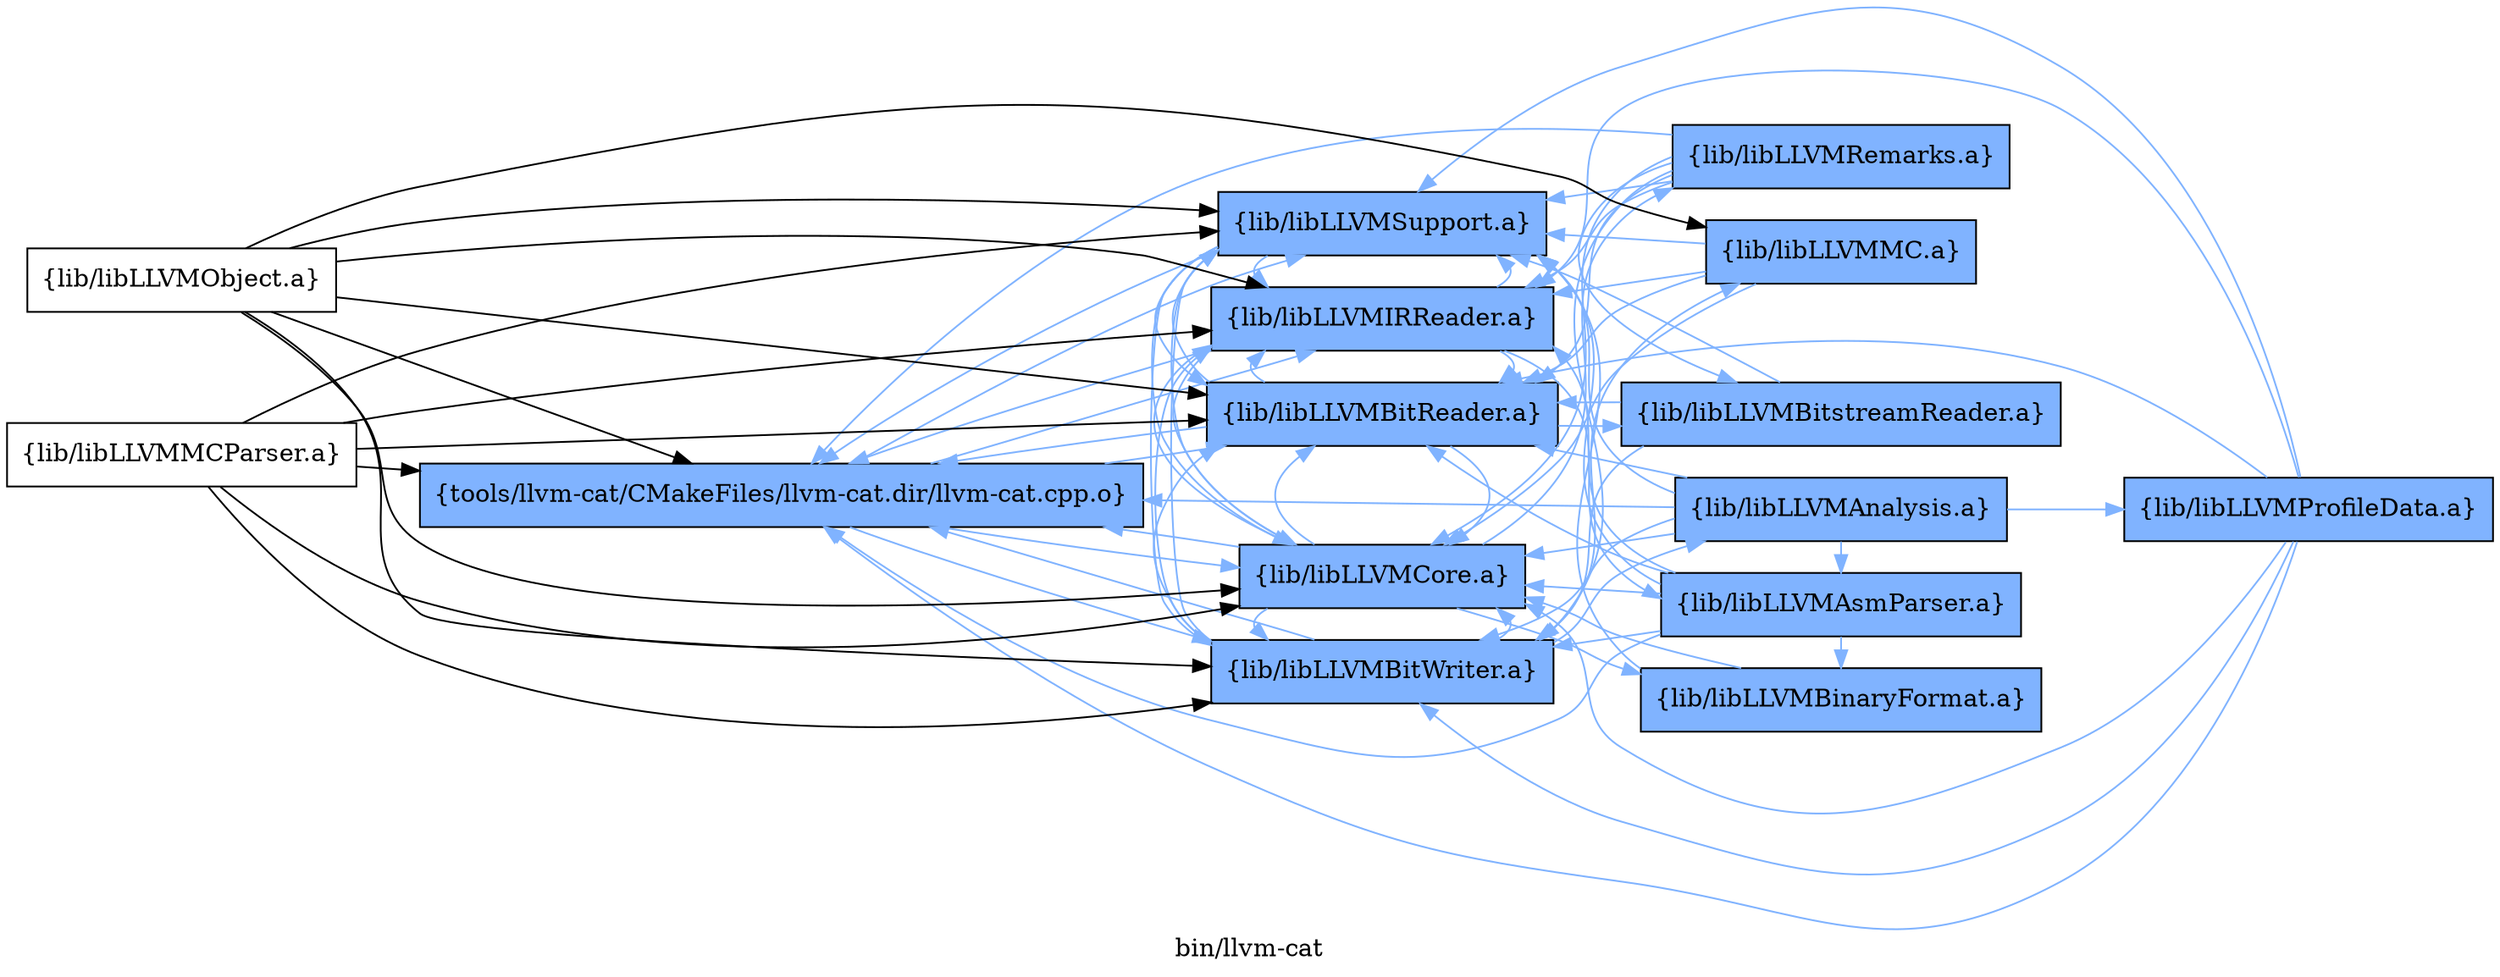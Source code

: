 digraph "bin/llvm-cat" {
	label="bin/llvm-cat";
	rankdir=LR;
	{ rank=same; Node0x55b92658b488;  }
	{ rank=same; Node0x55b926587568; Node0x55b926587068; Node0x55b92658bb68; Node0x55b92658b668; Node0x55b92658b168;  }
	{ rank=same; Node0x55b92658ac68; Node0x55b926585268; Node0x55b92658a768; Node0x55b926585c68; Node0x55b9265827e8; Node0x55b926584d68;  }

	Node0x55b92658b488 [shape=record,shape=box,group=1,style=filled,fillcolor="0.600000 0.5 1",label="{tools/llvm-cat/CMakeFiles/llvm-cat.dir/llvm-cat.cpp.o}"];
	Node0x55b92658b488 -> Node0x55b926587568[color="0.600000 0.5 1"];
	Node0x55b92658b488 -> Node0x55b926587068[color="0.600000 0.5 1"];
	Node0x55b92658b488 -> Node0x55b92658bb68[color="0.600000 0.5 1"];
	Node0x55b92658b488 -> Node0x55b92658b668[color="0.600000 0.5 1"];
	Node0x55b92658b488 -> Node0x55b92658b168[color="0.600000 0.5 1"];
	Node0x55b926587568 [shape=record,shape=box,group=1,style=filled,fillcolor="0.600000 0.5 1",label="{lib/libLLVMIRReader.a}"];
	Node0x55b926587568 -> Node0x55b92658b488[color="0.600000 0.5 1"];
	Node0x55b926587568 -> Node0x55b926587068[color="0.600000 0.5 1"];
	Node0x55b926587568 -> Node0x55b92658b668[color="0.600000 0.5 1"];
	Node0x55b926587568 -> Node0x55b92658b168[color="0.600000 0.5 1"];
	Node0x55b926587568 -> Node0x55b92658ac68[color="0.600000 0.5 1"];
	Node0x55b926587068 [shape=record,shape=box,group=1,style=filled,fillcolor="0.600000 0.5 1",label="{lib/libLLVMBitReader.a}"];
	Node0x55b926587068 -> Node0x55b92658b488[color="0.600000 0.5 1"];
	Node0x55b926587068 -> Node0x55b926587568[color="0.600000 0.5 1"];
	Node0x55b926587068 -> Node0x55b92658b668[color="0.600000 0.5 1"];
	Node0x55b926587068 -> Node0x55b92658b168[color="0.600000 0.5 1"];
	Node0x55b926587068 -> Node0x55b926585268[color="0.600000 0.5 1"];
	Node0x55b92658bb68 [shape=record,shape=box,group=1,style=filled,fillcolor="0.600000 0.5 1",label="{lib/libLLVMBitWriter.a}"];
	Node0x55b92658bb68 -> Node0x55b92658b488[color="0.600000 0.5 1"];
	Node0x55b92658bb68 -> Node0x55b926587568[color="0.600000 0.5 1"];
	Node0x55b92658bb68 -> Node0x55b926587068[color="0.600000 0.5 1"];
	Node0x55b92658bb68 -> Node0x55b92658b668[color="0.600000 0.5 1"];
	Node0x55b92658bb68 -> Node0x55b92658b168[color="0.600000 0.5 1"];
	Node0x55b92658bb68 -> Node0x55b92658a768[color="0.600000 0.5 1"];
	Node0x55b92658bb68 -> Node0x55b926585c68[color="0.600000 0.5 1"];
	Node0x55b92658b668 [shape=record,shape=box,group=1,style=filled,fillcolor="0.600000 0.5 1",label="{lib/libLLVMCore.a}"];
	Node0x55b92658b668 -> Node0x55b92658b488[color="0.600000 0.5 1"];
	Node0x55b92658b668 -> Node0x55b926587068[color="0.600000 0.5 1"];
	Node0x55b92658b668 -> Node0x55b92658bb68[color="0.600000 0.5 1"];
	Node0x55b92658b668 -> Node0x55b92658b168[color="0.600000 0.5 1"];
	Node0x55b92658b668 -> Node0x55b9265827e8[color="0.600000 0.5 1"];
	Node0x55b92658b668 -> Node0x55b926587568[color="0.600000 0.5 1"];
	Node0x55b92658b668 -> Node0x55b926584d68[color="0.600000 0.5 1"];
	Node0x55b92658b168 [shape=record,shape=box,group=1,style=filled,fillcolor="0.600000 0.5 1",label="{lib/libLLVMSupport.a}"];
	Node0x55b92658b168 -> Node0x55b926587568[color="0.600000 0.5 1"];
	Node0x55b92658b168 -> Node0x55b926587068[color="0.600000 0.5 1"];
	Node0x55b92658b168 -> Node0x55b92658b668[color="0.600000 0.5 1"];
	Node0x55b92658b168 -> Node0x55b92658b488[color="0.600000 0.5 1"];
	Node0x55b92658b168 -> Node0x55b92658bb68[color="0.600000 0.5 1"];
	Node0x55b92658ac68 [shape=record,shape=box,group=1,style=filled,fillcolor="0.600000 0.5 1",label="{lib/libLLVMAsmParser.a}"];
	Node0x55b92658ac68 -> Node0x55b92658b488[color="0.600000 0.5 1"];
	Node0x55b92658ac68 -> Node0x55b926587568[color="0.600000 0.5 1"];
	Node0x55b92658ac68 -> Node0x55b926587068[color="0.600000 0.5 1"];
	Node0x55b92658ac68 -> Node0x55b92658b668[color="0.600000 0.5 1"];
	Node0x55b92658ac68 -> Node0x55b92658b168[color="0.600000 0.5 1"];
	Node0x55b92658ac68 -> Node0x55b92658bb68[color="0.600000 0.5 1"];
	Node0x55b92658ac68 -> Node0x55b9265827e8[color="0.600000 0.5 1"];
	Node0x55b926585268 [shape=record,shape=box,group=1,style=filled,fillcolor="0.600000 0.5 1",label="{lib/libLLVMBitstreamReader.a}"];
	Node0x55b926585268 -> Node0x55b926587068[color="0.600000 0.5 1"];
	Node0x55b926585268 -> Node0x55b92658bb68[color="0.600000 0.5 1"];
	Node0x55b926585268 -> Node0x55b92658b168[color="0.600000 0.5 1"];
	Node0x55b92658a768 [shape=record,shape=box,group=1,style=filled,fillcolor="0.600000 0.5 1",label="{lib/libLLVMAnalysis.a}"];
	Node0x55b92658a768 -> Node0x55b92658b488[color="0.600000 0.5 1"];
	Node0x55b92658a768 -> Node0x55b926587068[color="0.600000 0.5 1"];
	Node0x55b92658a768 -> Node0x55b92658b668[color="0.600000 0.5 1"];
	Node0x55b92658a768 -> Node0x55b92658b168[color="0.600000 0.5 1"];
	Node0x55b92658a768 -> Node0x55b92658ac68[color="0.600000 0.5 1"];
	Node0x55b92658a768 -> Node0x55b92658bb68[color="0.600000 0.5 1"];
	Node0x55b92658a768 -> Node0x55b92658a2b8[color="0.600000 0.5 1"];
	Node0x55b926585c68 [shape=record,shape=box,group=1,style=filled,fillcolor="0.600000 0.5 1",label="{lib/libLLVMMC.a}"];
	Node0x55b926585c68 -> Node0x55b92658b668[color="0.600000 0.5 1"];
	Node0x55b926585c68 -> Node0x55b92658b168[color="0.600000 0.5 1"];
	Node0x55b926585c68 -> Node0x55b926587568[color="0.600000 0.5 1"];
	Node0x55b926585c68 -> Node0x55b926587068[color="0.600000 0.5 1"];
	Node0x55b9265827e8 [shape=record,shape=box,group=1,style=filled,fillcolor="0.600000 0.5 1",label="{lib/libLLVMBinaryFormat.a}"];
	Node0x55b9265827e8 -> Node0x55b92658b668[color="0.600000 0.5 1"];
	Node0x55b9265827e8 -> Node0x55b92658b168[color="0.600000 0.5 1"];
	Node0x55b926584d68 [shape=record,shape=box,group=1,style=filled,fillcolor="0.600000 0.5 1",label="{lib/libLLVMRemarks.a}"];
	Node0x55b926584d68 -> Node0x55b92658b168[color="0.600000 0.5 1"];
	Node0x55b926584d68 -> Node0x55b926587068[color="0.600000 0.5 1"];
	Node0x55b926584d68 -> Node0x55b92658bb68[color="0.600000 0.5 1"];
	Node0x55b926584d68 -> Node0x55b92658b668[color="0.600000 0.5 1"];
	Node0x55b926584d68 -> Node0x55b926587568[color="0.600000 0.5 1"];
	Node0x55b926584d68 -> Node0x55b92658b488[color="0.600000 0.5 1"];
	Node0x55b926584d68 -> Node0x55b926585268[color="0.600000 0.5 1"];
	Node0x55b92658a2b8 [shape=record,shape=box,group=1,style=filled,fillcolor="0.600000 0.5 1",label="{lib/libLLVMProfileData.a}"];
	Node0x55b92658a2b8 -> Node0x55b92658b488[color="0.600000 0.5 1"];
	Node0x55b92658a2b8 -> Node0x55b926587568[color="0.600000 0.5 1"];
	Node0x55b92658a2b8 -> Node0x55b926587068[color="0.600000 0.5 1"];
	Node0x55b92658a2b8 -> Node0x55b92658bb68[color="0.600000 0.5 1"];
	Node0x55b92658a2b8 -> Node0x55b92658b668[color="0.600000 0.5 1"];
	Node0x55b92658a2b8 -> Node0x55b92658b168[color="0.600000 0.5 1"];
	Node0x55b926589d68 [shape=record,shape=box,group=0,label="{lib/libLLVMObject.a}"];
	Node0x55b926589d68 -> Node0x55b92658b488;
	Node0x55b926589d68 -> Node0x55b926587568;
	Node0x55b926589d68 -> Node0x55b926587068;
	Node0x55b926589d68 -> Node0x55b92658bb68;
	Node0x55b926589d68 -> Node0x55b92658b668;
	Node0x55b926589d68 -> Node0x55b92658b168;
	Node0x55b926589d68 -> Node0x55b926585c68;
	Node0x55b926585768 [shape=record,shape=box,group=0,label="{lib/libLLVMMCParser.a}"];
	Node0x55b926585768 -> Node0x55b92658b488;
	Node0x55b926585768 -> Node0x55b926587568;
	Node0x55b926585768 -> Node0x55b926587068;
	Node0x55b926585768 -> Node0x55b92658b168;
	Node0x55b926585768 -> Node0x55b92658b668;
	Node0x55b926585768 -> Node0x55b92658bb68;
}
